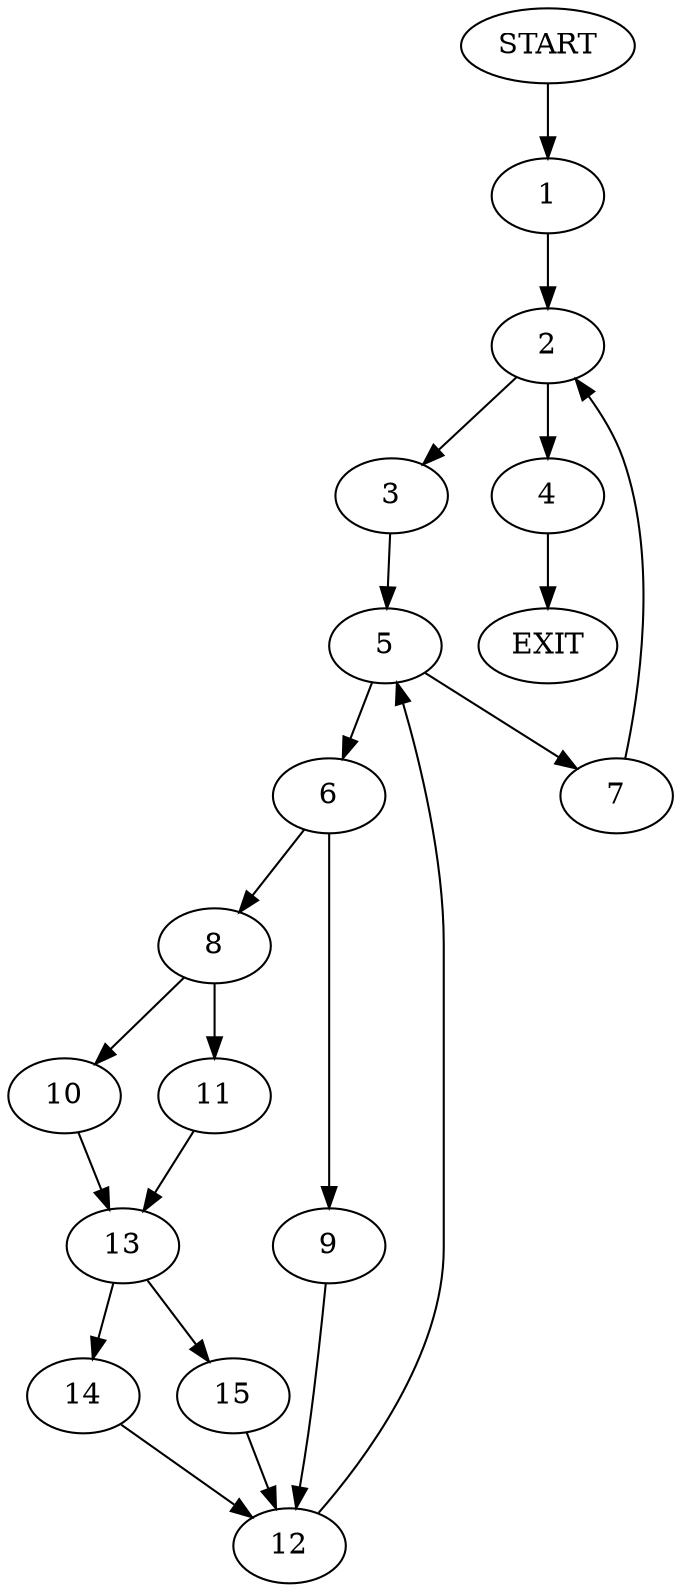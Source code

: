 digraph {
0 [label="START"]
16 [label="EXIT"]
0 -> 1
1 -> 2
2 -> 3
2 -> 4
3 -> 5
4 -> 16
5 -> 6
5 -> 7
6 -> 8
6 -> 9
7 -> 2
8 -> 10
8 -> 11
9 -> 12
12 -> 5
11 -> 13
10 -> 13
13 -> 14
13 -> 15
15 -> 12
14 -> 12
}
